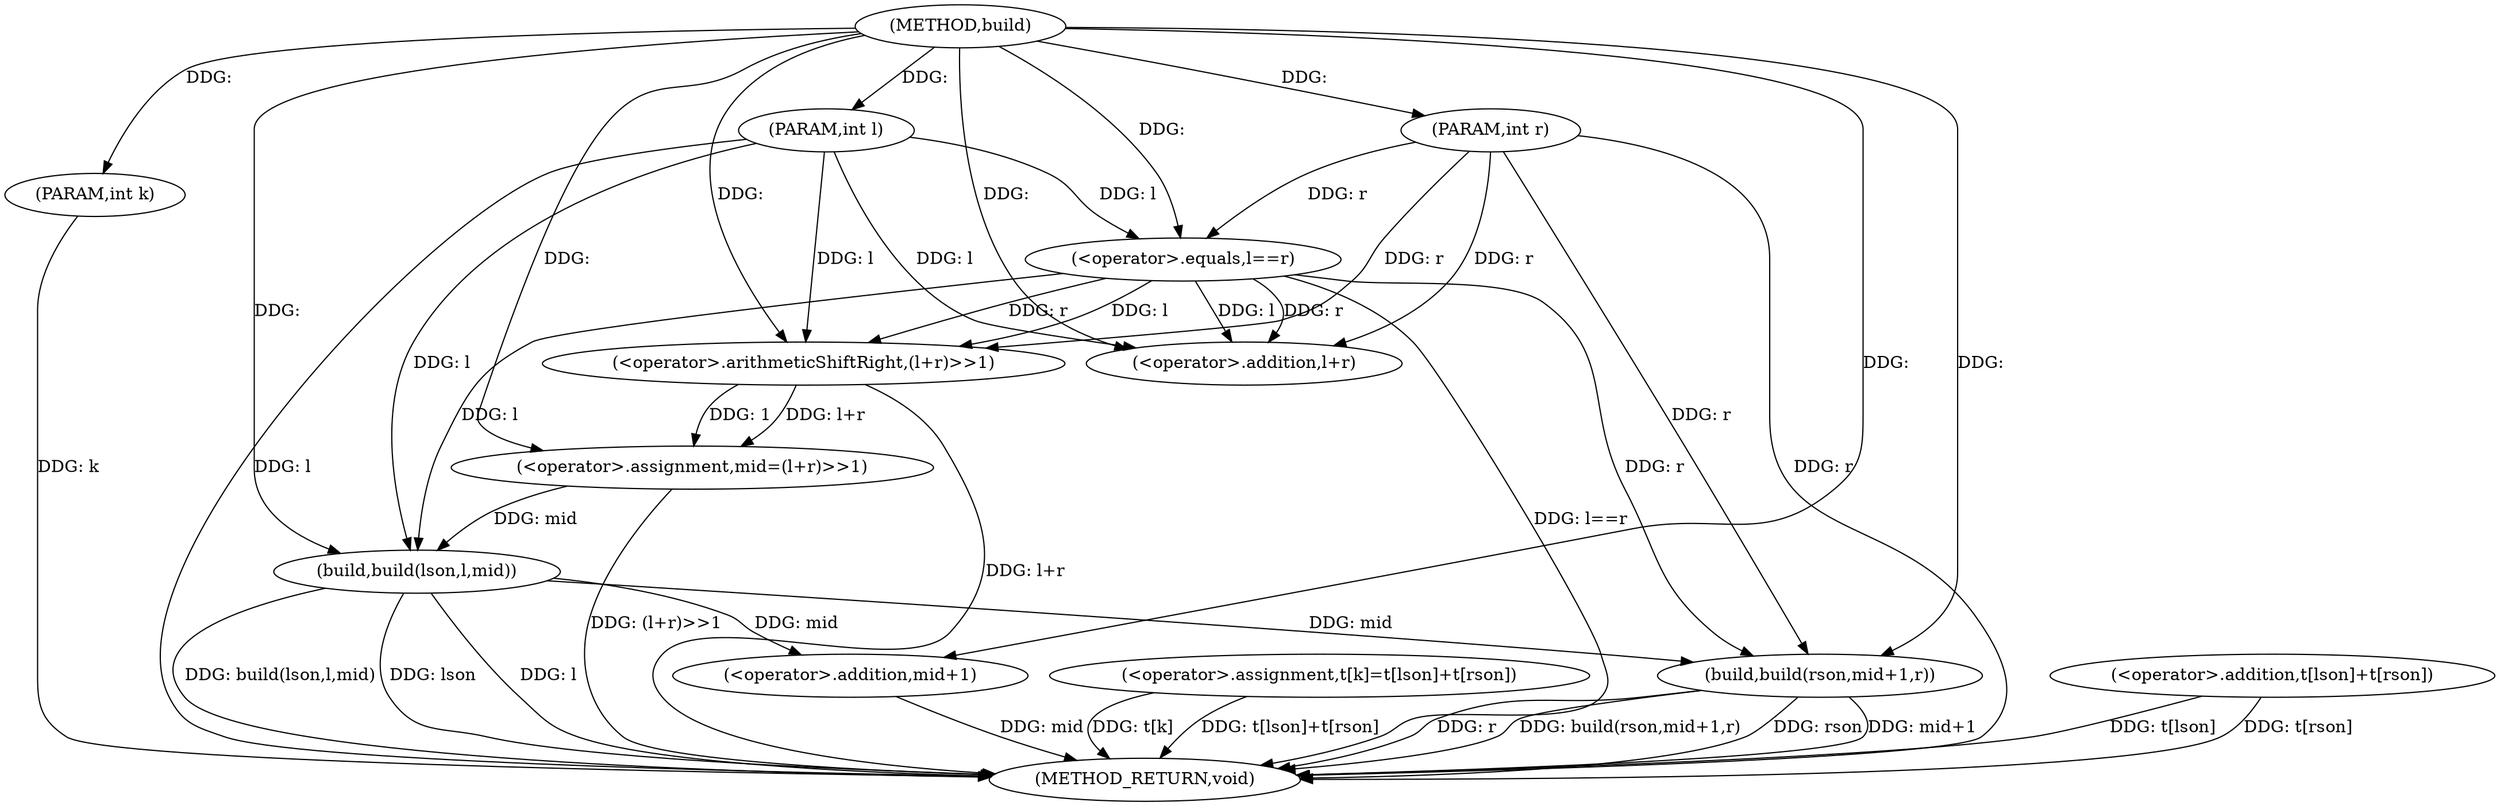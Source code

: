 digraph "build" {  
"1000596" [label = "(METHOD,build)" ]
"1000634" [label = "(METHOD_RETURN,void)" ]
"1000597" [label = "(PARAM,int k)" ]
"1000598" [label = "(PARAM,int l)" ]
"1000599" [label = "(PARAM,int r)" ]
"1000606" [label = "(<operator>.assignment,mid=(l+r)>>1)" ]
"1000613" [label = "(build,build(lson,l,mid))" ]
"1000617" [label = "(build,build(rson,mid+1,r))" ]
"1000623" [label = "(<operator>.assignment,t[k]=t[lson]+t[rson])" ]
"1000602" [label = "(<operator>.equals,l==r)" ]
"1000608" [label = "(<operator>.arithmeticShiftRight,(l+r)>>1)" ]
"1000619" [label = "(<operator>.addition,mid+1)" ]
"1000627" [label = "(<operator>.addition,t[lson]+t[rson])" ]
"1000609" [label = "(<operator>.addition,l+r)" ]
  "1000597" -> "1000634"  [ label = "DDG: k"] 
  "1000598" -> "1000634"  [ label = "DDG: l"] 
  "1000599" -> "1000634"  [ label = "DDG: r"] 
  "1000602" -> "1000634"  [ label = "DDG: l==r"] 
  "1000608" -> "1000634"  [ label = "DDG: l+r"] 
  "1000606" -> "1000634"  [ label = "DDG: (l+r)>>1"] 
  "1000613" -> "1000634"  [ label = "DDG: lson"] 
  "1000613" -> "1000634"  [ label = "DDG: l"] 
  "1000613" -> "1000634"  [ label = "DDG: build(lson,l,mid)"] 
  "1000617" -> "1000634"  [ label = "DDG: rson"] 
  "1000619" -> "1000634"  [ label = "DDG: mid"] 
  "1000617" -> "1000634"  [ label = "DDG: mid+1"] 
  "1000617" -> "1000634"  [ label = "DDG: r"] 
  "1000617" -> "1000634"  [ label = "DDG: build(rson,mid+1,r)"] 
  "1000623" -> "1000634"  [ label = "DDG: t[k]"] 
  "1000627" -> "1000634"  [ label = "DDG: t[lson]"] 
  "1000627" -> "1000634"  [ label = "DDG: t[rson]"] 
  "1000623" -> "1000634"  [ label = "DDG: t[lson]+t[rson]"] 
  "1000596" -> "1000597"  [ label = "DDG: "] 
  "1000596" -> "1000598"  [ label = "DDG: "] 
  "1000596" -> "1000599"  [ label = "DDG: "] 
  "1000608" -> "1000606"  [ label = "DDG: 1"] 
  "1000608" -> "1000606"  [ label = "DDG: l+r"] 
  "1000596" -> "1000606"  [ label = "DDG: "] 
  "1000596" -> "1000613"  [ label = "DDG: "] 
  "1000598" -> "1000613"  [ label = "DDG: l"] 
  "1000602" -> "1000613"  [ label = "DDG: l"] 
  "1000606" -> "1000613"  [ label = "DDG: mid"] 
  "1000596" -> "1000617"  [ label = "DDG: "] 
  "1000613" -> "1000617"  [ label = "DDG: mid"] 
  "1000599" -> "1000617"  [ label = "DDG: r"] 
  "1000602" -> "1000617"  [ label = "DDG: r"] 
  "1000598" -> "1000602"  [ label = "DDG: l"] 
  "1000596" -> "1000602"  [ label = "DDG: "] 
  "1000599" -> "1000602"  [ label = "DDG: r"] 
  "1000602" -> "1000608"  [ label = "DDG: r"] 
  "1000599" -> "1000608"  [ label = "DDG: r"] 
  "1000596" -> "1000608"  [ label = "DDG: "] 
  "1000602" -> "1000608"  [ label = "DDG: l"] 
  "1000598" -> "1000608"  [ label = "DDG: l"] 
  "1000613" -> "1000619"  [ label = "DDG: mid"] 
  "1000596" -> "1000619"  [ label = "DDG: "] 
  "1000602" -> "1000609"  [ label = "DDG: l"] 
  "1000598" -> "1000609"  [ label = "DDG: l"] 
  "1000596" -> "1000609"  [ label = "DDG: "] 
  "1000602" -> "1000609"  [ label = "DDG: r"] 
  "1000599" -> "1000609"  [ label = "DDG: r"] 
}
